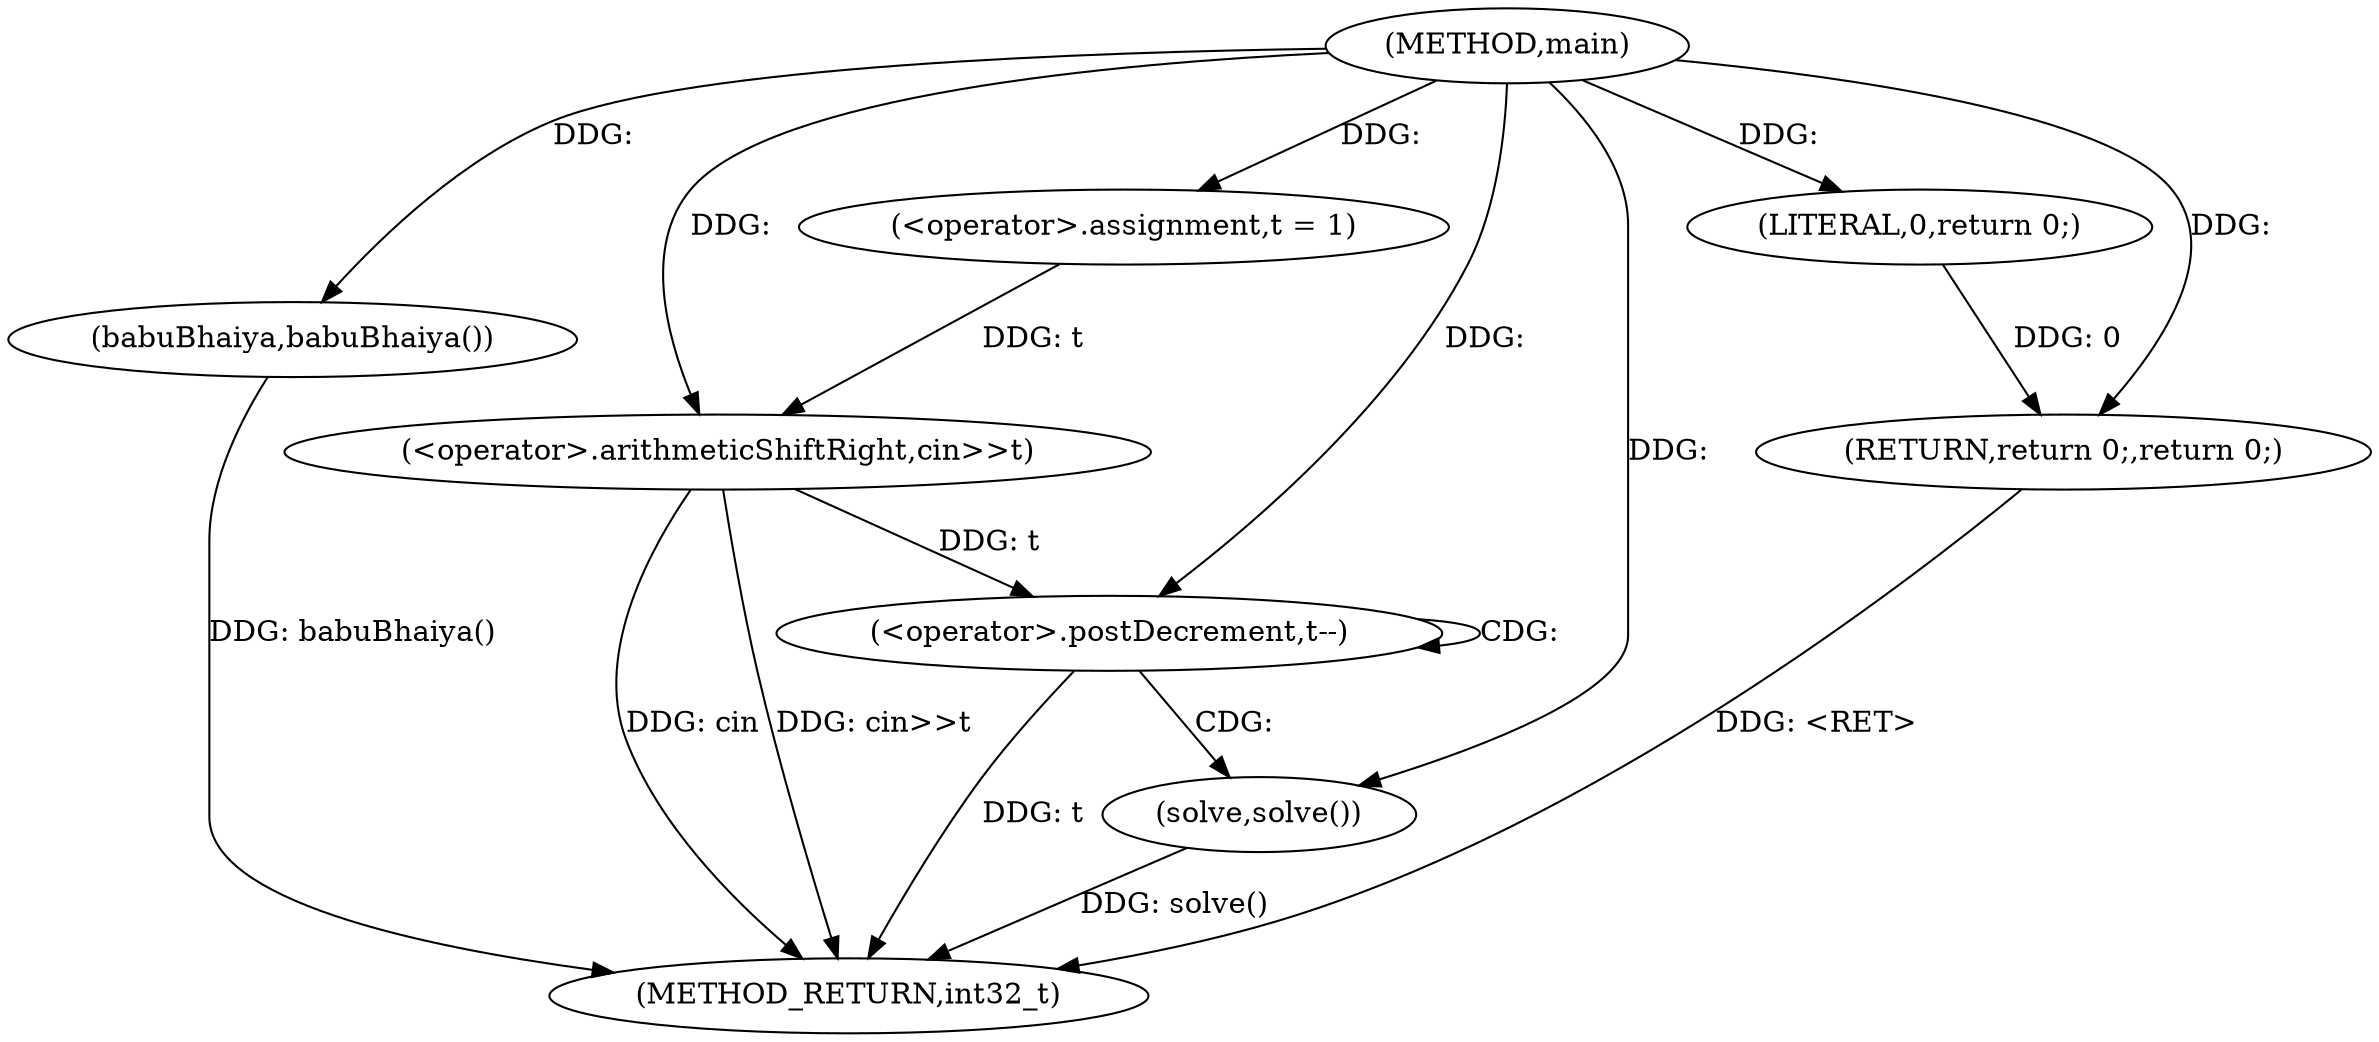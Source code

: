 digraph "main" {  
"1000493" [label = "(METHOD,main)" ]
"1000510" [label = "(METHOD_RETURN,int32_t)" ]
"1000495" [label = "(babuBhaiya,babuBhaiya())" ]
"1000497" [label = "(<operator>.assignment,t = 1)" ]
"1000500" [label = "(<operator>.arithmeticShiftRight,cin>>t)" ]
"1000508" [label = "(RETURN,return 0;,return 0;)" ]
"1000504" [label = "(<operator>.postDecrement,t--)" ]
"1000509" [label = "(LITERAL,0,return 0;)" ]
"1000507" [label = "(solve,solve())" ]
  "1000508" -> "1000510"  [ label = "DDG: <RET>"] 
  "1000495" -> "1000510"  [ label = "DDG: babuBhaiya()"] 
  "1000500" -> "1000510"  [ label = "DDG: cin>>t"] 
  "1000504" -> "1000510"  [ label = "DDG: t"] 
  "1000507" -> "1000510"  [ label = "DDG: solve()"] 
  "1000500" -> "1000510"  [ label = "DDG: cin"] 
  "1000493" -> "1000495"  [ label = "DDG: "] 
  "1000493" -> "1000497"  [ label = "DDG: "] 
  "1000509" -> "1000508"  [ label = "DDG: 0"] 
  "1000493" -> "1000508"  [ label = "DDG: "] 
  "1000493" -> "1000500"  [ label = "DDG: "] 
  "1000497" -> "1000500"  [ label = "DDG: t"] 
  "1000493" -> "1000509"  [ label = "DDG: "] 
  "1000500" -> "1000504"  [ label = "DDG: t"] 
  "1000493" -> "1000504"  [ label = "DDG: "] 
  "1000493" -> "1000507"  [ label = "DDG: "] 
  "1000504" -> "1000504"  [ label = "CDG: "] 
  "1000504" -> "1000507"  [ label = "CDG: "] 
}
